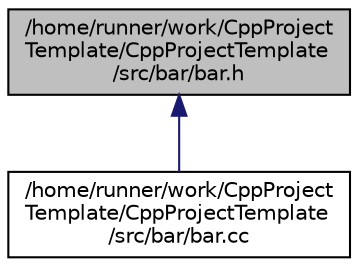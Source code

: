 digraph "/home/runner/work/CppProjectTemplate/CppProjectTemplate/src/bar/bar.h"
{
 // LATEX_PDF_SIZE
  edge [fontname="Helvetica",fontsize="10",labelfontname="Helvetica",labelfontsize="10"];
  node [fontname="Helvetica",fontsize="10",shape=record];
  Node1 [label="/home/runner/work/CppProject\lTemplate/CppProjectTemplate\l/src/bar/bar.h",height=0.2,width=0.4,color="black", fillcolor="grey75", style="filled", fontcolor="black",tooltip=" "];
  Node1 -> Node2 [dir="back",color="midnightblue",fontsize="10",style="solid",fontname="Helvetica"];
  Node2 [label="/home/runner/work/CppProject\lTemplate/CppProjectTemplate\l/src/bar/bar.cc",height=0.2,width=0.4,color="black", fillcolor="white", style="filled",URL="$bar_8cc.html",tooltip=" "];
}
